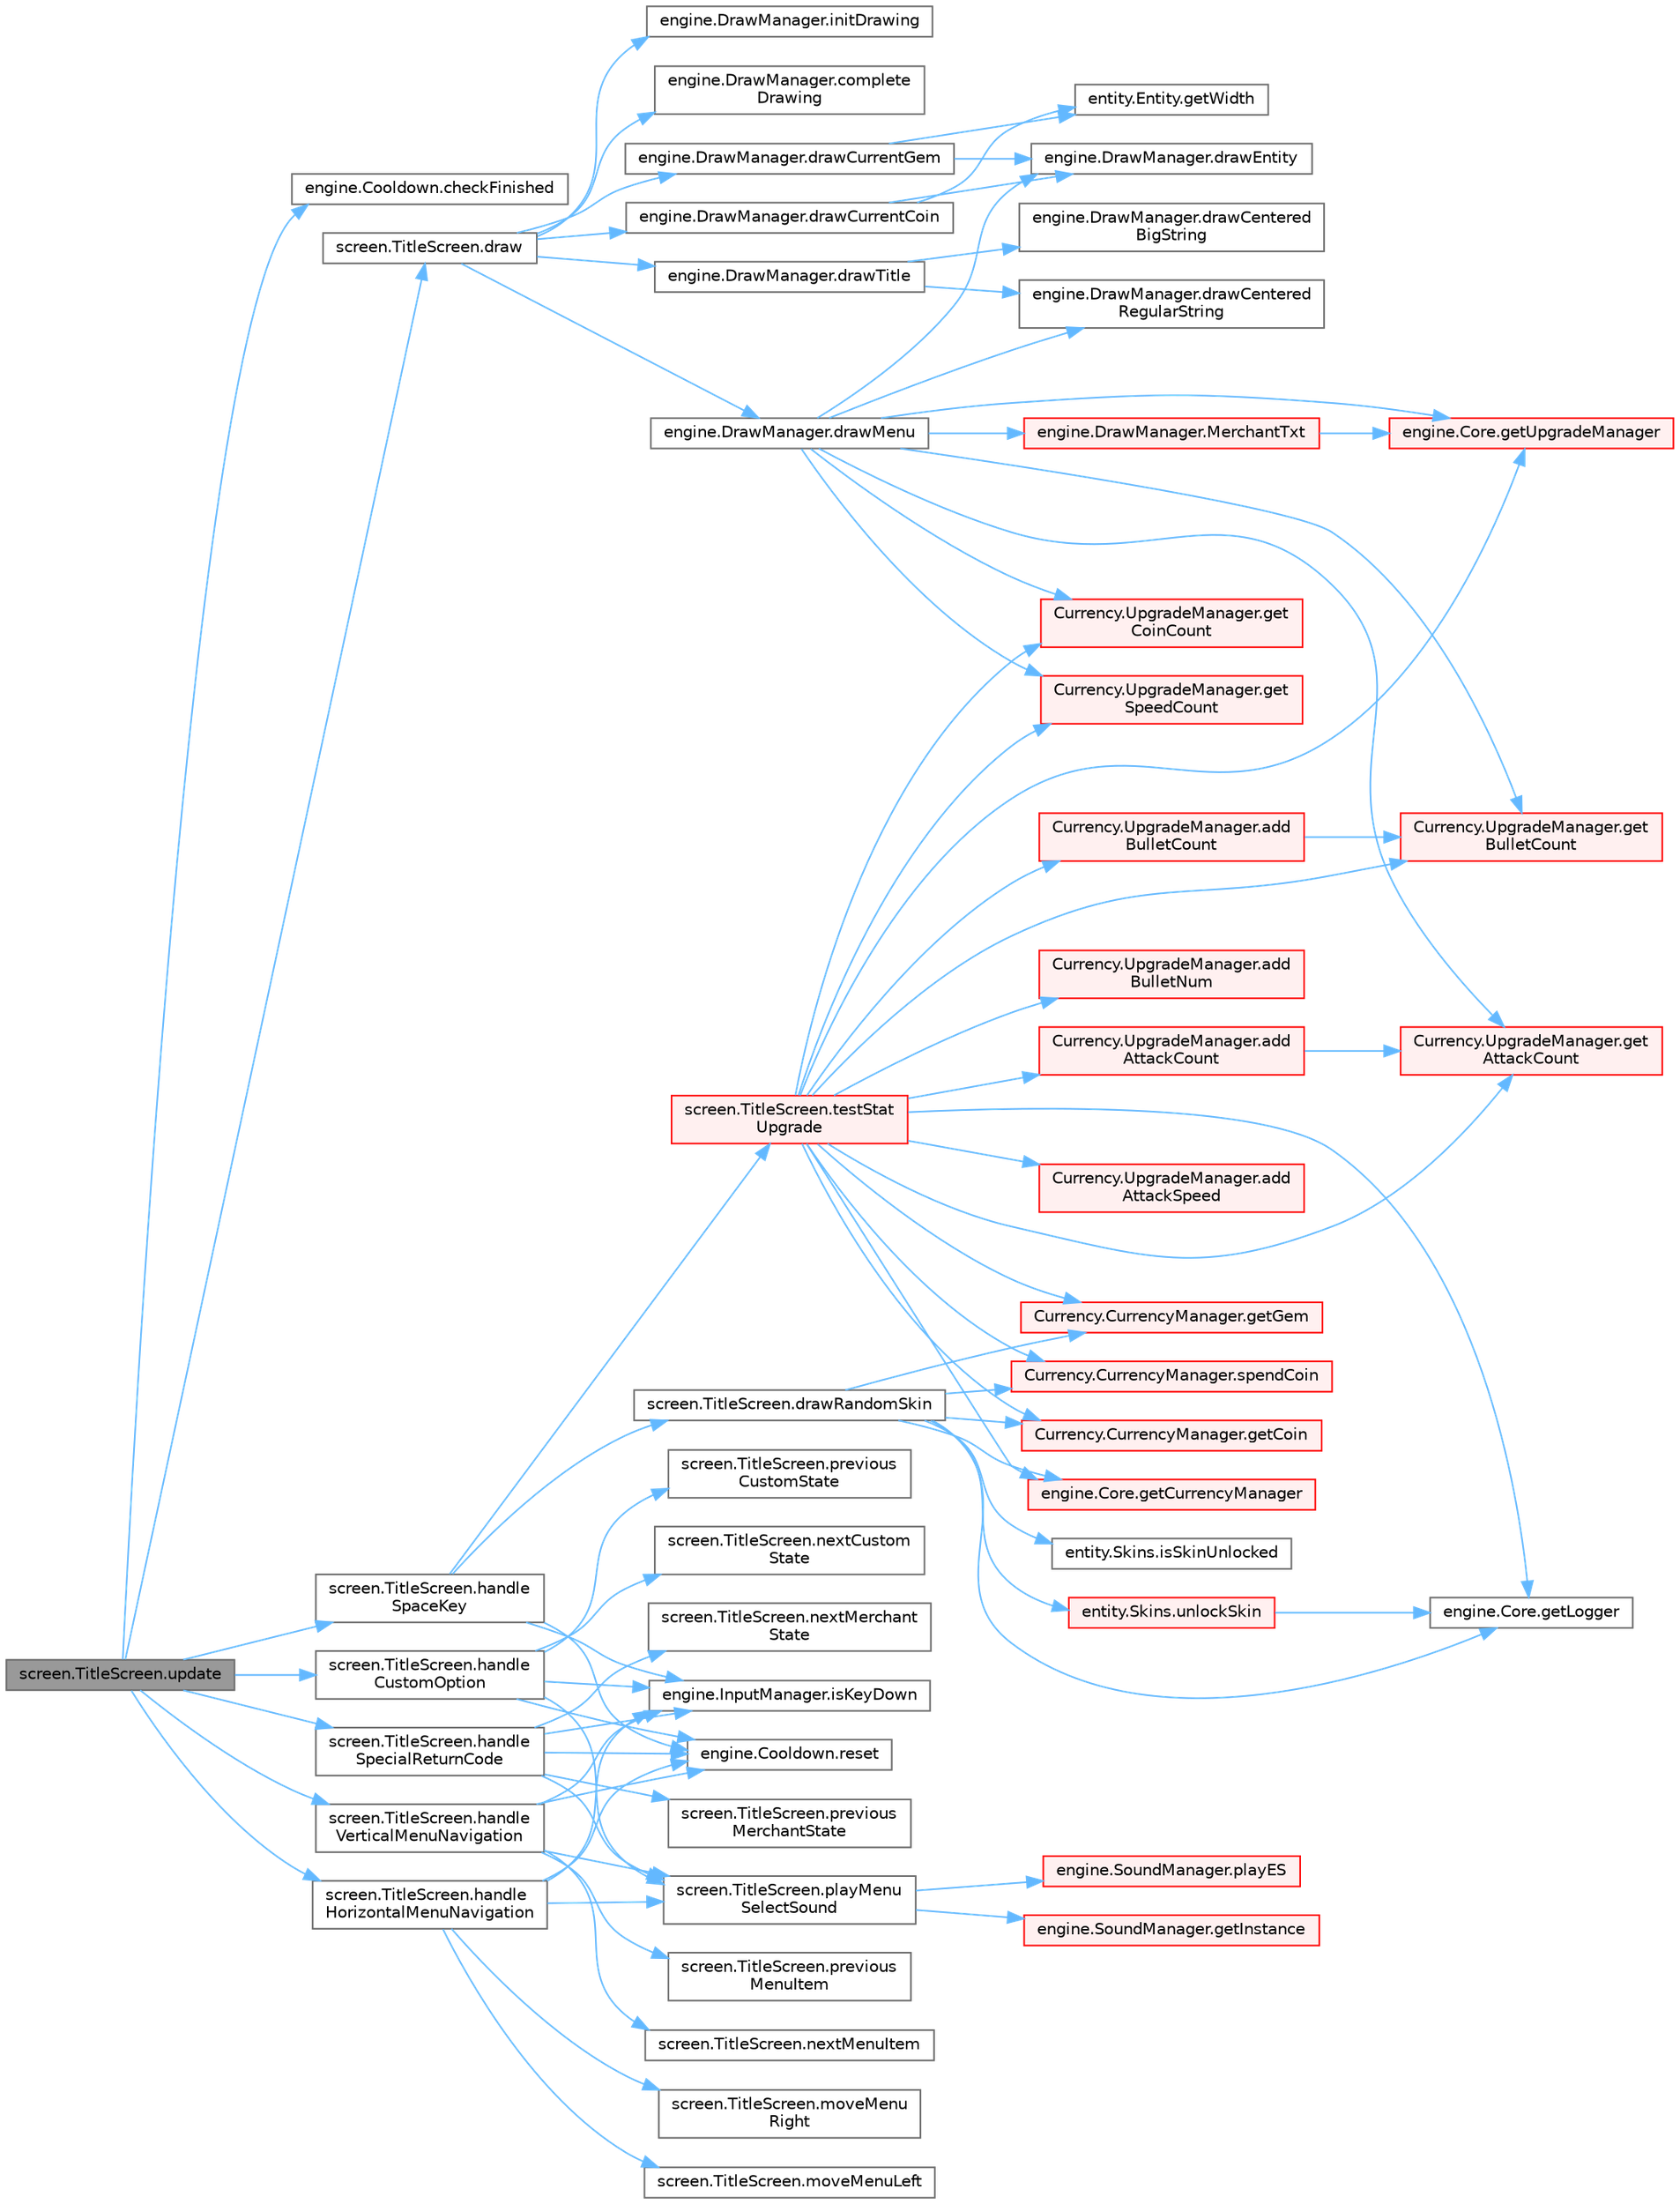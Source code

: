 digraph "screen.TitleScreen.update"
{
 // LATEX_PDF_SIZE
  bgcolor="transparent";
  edge [fontname=Helvetica,fontsize=10,labelfontname=Helvetica,labelfontsize=10];
  node [fontname=Helvetica,fontsize=10,shape=box,height=0.2,width=0.4];
  rankdir="LR";
  Node1 [id="Node000001",label="screen.TitleScreen.update",height=0.2,width=0.4,color="gray40", fillcolor="grey60", style="filled", fontcolor="black",tooltip="Updates the elements on screen and checks for events."];
  Node1 -> Node2 [id="edge1_Node000001_Node000002",color="steelblue1",style="solid",tooltip=" "];
  Node2 [id="Node000002",label="engine.Cooldown.checkFinished",height=0.2,width=0.4,color="grey40", fillcolor="white", style="filled",URL="$classengine_1_1_cooldown.html#a941db70eb870be549e8a2b1a1fdb6793",tooltip="Checks if the cooldown is finished."];
  Node1 -> Node3 [id="edge2_Node000001_Node000003",color="steelblue1",style="solid",tooltip=" "];
  Node3 [id="Node000003",label="screen.TitleScreen.draw",height=0.2,width=0.4,color="grey40", fillcolor="white", style="filled",URL="$classscreen_1_1_title_screen.html#a6194c8e8f96a4ba27c9433bfe2a47b59",tooltip="Draws the elements associated with the screen."];
  Node3 -> Node4 [id="edge3_Node000003_Node000004",color="steelblue1",style="solid",tooltip=" "];
  Node4 [id="Node000004",label="engine.DrawManager.complete\lDrawing",height=0.2,width=0.4,color="grey40", fillcolor="white", style="filled",URL="$classengine_1_1_draw_manager.html#ad0ebafd3a3a50e5d0af5074854013cf9",tooltip="Draws the completed drawing on screen."];
  Node3 -> Node5 [id="edge4_Node000003_Node000005",color="steelblue1",style="solid",tooltip=" "];
  Node5 [id="Node000005",label="engine.DrawManager.drawCurrentCoin",height=0.2,width=0.4,color="grey40", fillcolor="white", style="filled",URL="$classengine_1_1_draw_manager.html#a8c54c7dee55db871cc24278d273660a1",tooltip="draw current coin."];
  Node5 -> Node6 [id="edge5_Node000005_Node000006",color="steelblue1",style="solid",tooltip=" "];
  Node6 [id="Node000006",label="engine.DrawManager.drawEntity",height=0.2,width=0.4,color="grey40", fillcolor="white", style="filled",URL="$classengine_1_1_draw_manager.html#a3ef1def588c0f283cf6066af12d7ad63",tooltip="Draws an entity, using the apropiate image."];
  Node5 -> Node7 [id="edge6_Node000005_Node000007",color="steelblue1",style="solid",tooltip=" "];
  Node7 [id="Node000007",label="entity.Entity.getWidth",height=0.2,width=0.4,color="grey40", fillcolor="white", style="filled",URL="$classentity_1_1_entity.html#a9eed63b7e9308461e1af62cabcbe0219",tooltip="Getter for the width of the image associated to the entity."];
  Node3 -> Node8 [id="edge7_Node000003_Node000008",color="steelblue1",style="solid",tooltip=" "];
  Node8 [id="Node000008",label="engine.DrawManager.drawCurrentGem",height=0.2,width=0.4,color="grey40", fillcolor="white", style="filled",URL="$classengine_1_1_draw_manager.html#ad709b2dbbb743c122aec703ad60956fc",tooltip=" "];
  Node8 -> Node6 [id="edge8_Node000008_Node000006",color="steelblue1",style="solid",tooltip=" "];
  Node8 -> Node7 [id="edge9_Node000008_Node000007",color="steelblue1",style="solid",tooltip=" "];
  Node3 -> Node9 [id="edge10_Node000003_Node000009",color="steelblue1",style="solid",tooltip=" "];
  Node9 [id="Node000009",label="engine.DrawManager.drawMenu",height=0.2,width=0.4,color="grey40", fillcolor="white", style="filled",URL="$classengine_1_1_draw_manager.html#aa8899ff89b1b8cb4a30c6248ab3386f4",tooltip=" "];
  Node9 -> Node10 [id="edge11_Node000009_Node000010",color="steelblue1",style="solid",tooltip=" "];
  Node10 [id="Node000010",label="engine.DrawManager.drawCentered\lRegularString",height=0.2,width=0.4,color="grey40", fillcolor="white", style="filled",URL="$classengine_1_1_draw_manager.html#a4016c7be1acc513467bcc183b5e515d0",tooltip="Draws a centered string on regular font."];
  Node9 -> Node6 [id="edge12_Node000009_Node000006",color="steelblue1",style="solid",tooltip=" "];
  Node9 -> Node11 [id="edge13_Node000009_Node000011",color="steelblue1",style="solid",tooltip=" "];
  Node11 [id="Node000011",label="Currency.UpgradeManager.get\lAttackCount",height=0.2,width=0.4,color="red", fillcolor="#FFF0F0", style="filled",URL="$class_currency_1_1_upgrade_manager.html#a6aca11c8c3e8843e1ccf77db46e77f81",tooltip=" "];
  Node9 -> Node14 [id="edge14_Node000009_Node000014",color="steelblue1",style="solid",tooltip=" "];
  Node14 [id="Node000014",label="Currency.UpgradeManager.get\lBulletCount",height=0.2,width=0.4,color="red", fillcolor="#FFF0F0", style="filled",URL="$class_currency_1_1_upgrade_manager.html#a441f7b00f574f2983eb820da14859c90",tooltip=" "];
  Node9 -> Node15 [id="edge15_Node000009_Node000015",color="steelblue1",style="solid",tooltip=" "];
  Node15 [id="Node000015",label="Currency.UpgradeManager.get\lCoinCount",height=0.2,width=0.4,color="red", fillcolor="#FFF0F0", style="filled",URL="$class_currency_1_1_upgrade_manager.html#a844307409f17776337700a8cdfe782d3",tooltip=" "];
  Node9 -> Node16 [id="edge16_Node000009_Node000016",color="steelblue1",style="solid",tooltip=" "];
  Node16 [id="Node000016",label="Currency.UpgradeManager.get\lSpeedCount",height=0.2,width=0.4,color="red", fillcolor="#FFF0F0", style="filled",URL="$class_currency_1_1_upgrade_manager.html#a479de1e29f667e75a488a99f56075541",tooltip=" "];
  Node9 -> Node17 [id="edge17_Node000009_Node000017",color="steelblue1",style="solid",tooltip=" "];
  Node17 [id="Node000017",label="engine.Core.getUpgradeManager",height=0.2,width=0.4,color="red", fillcolor="#FFF0F0", style="filled",URL="$classengine_1_1_core.html#a3b39da2cc59c57cfa84fb9567ad1fec5",tooltip="Controls access to the currency manager."];
  Node9 -> Node27 [id="edge18_Node000009_Node000027",color="steelblue1",style="solid",tooltip=" "];
  Node27 [id="Node000027",label="engine.DrawManager.MerchantTxt",height=0.2,width=0.4,color="red", fillcolor="#FFF0F0", style="filled",URL="$classengine_1_1_draw_manager.html#aa78bf3e4414404d78091953b914cc4d5",tooltip=" "];
  Node27 -> Node17 [id="edge19_Node000027_Node000017",color="steelblue1",style="solid",tooltip=" "];
  Node3 -> Node36 [id="edge20_Node000003_Node000036",color="steelblue1",style="solid",tooltip=" "];
  Node36 [id="Node000036",label="engine.DrawManager.drawTitle",height=0.2,width=0.4,color="grey40", fillcolor="white", style="filled",URL="$classengine_1_1_draw_manager.html#a9717db7825e6ee5989a8afb98eb11461",tooltip="Draws game title."];
  Node36 -> Node37 [id="edge21_Node000036_Node000037",color="steelblue1",style="solid",tooltip=" "];
  Node37 [id="Node000037",label="engine.DrawManager.drawCentered\lBigString",height=0.2,width=0.4,color="grey40", fillcolor="white", style="filled",URL="$classengine_1_1_draw_manager.html#a01d2cd207f7553b79e0f73972acd514c",tooltip="Draws a centered string on big font."];
  Node36 -> Node10 [id="edge22_Node000036_Node000010",color="steelblue1",style="solid",tooltip=" "];
  Node3 -> Node38 [id="edge23_Node000003_Node000038",color="steelblue1",style="solid",tooltip=" "];
  Node38 [id="Node000038",label="engine.DrawManager.initDrawing",height=0.2,width=0.4,color="grey40", fillcolor="white", style="filled",URL="$classengine_1_1_draw_manager.html#a4e020955bc763452deba09367dbcf30d",tooltip="First part of the drawing process."];
  Node1 -> Node39 [id="edge24_Node000001_Node000039",color="steelblue1",style="solid",tooltip=" "];
  Node39 [id="Node000039",label="screen.TitleScreen.handle\lCustomOption",height=0.2,width=0.4,color="grey40", fillcolor="white", style="filled",URL="$classscreen_1_1_title_screen.html#aa096a9853f7b30afa52f751bccf0698d",tooltip=" "];
  Node39 -> Node40 [id="edge25_Node000039_Node000040",color="steelblue1",style="solid",tooltip=" "];
  Node40 [id="Node000040",label="engine.InputManager.isKeyDown",height=0.2,width=0.4,color="grey40", fillcolor="white", style="filled",URL="$classengine_1_1_input_manager.html#ae11d2d2ce4f137384c4c51e2341f2d28",tooltip="Returns true if the provided key is currently pressed."];
  Node39 -> Node41 [id="edge26_Node000039_Node000041",color="steelblue1",style="solid",tooltip=" "];
  Node41 [id="Node000041",label="screen.TitleScreen.nextCustom\lState",height=0.2,width=0.4,color="grey40", fillcolor="white", style="filled",URL="$classscreen_1_1_title_screen.html#a5b9940b0d2f673f287c889c9e7bfc066",tooltip=" "];
  Node39 -> Node42 [id="edge27_Node000039_Node000042",color="steelblue1",style="solid",tooltip=" "];
  Node42 [id="Node000042",label="screen.TitleScreen.playMenu\lSelectSound",height=0.2,width=0.4,color="grey40", fillcolor="white", style="filled",URL="$classscreen_1_1_title_screen.html#a39cf4d27efb908139820cdfbe0318e1b",tooltip=" "];
  Node42 -> Node43 [id="edge28_Node000042_Node000043",color="steelblue1",style="solid",tooltip=" "];
  Node43 [id="Node000043",label="engine.SoundManager.getInstance",height=0.2,width=0.4,color="red", fillcolor="#FFF0F0", style="filled",URL="$classengine_1_1_sound_manager.html#a4e6f0b41bd8568517ad66a9407a77fea",tooltip=" "];
  Node42 -> Node47 [id="edge29_Node000042_Node000047",color="steelblue1",style="solid",tooltip=" "];
  Node47 [id="Node000047",label="engine.SoundManager.playES",height=0.2,width=0.4,color="red", fillcolor="#FFF0F0", style="filled",URL="$classengine_1_1_sound_manager.html#af326739e7c567da7bedf9a07eff7e232",tooltip=" "];
  Node39 -> Node49 [id="edge30_Node000039_Node000049",color="steelblue1",style="solid",tooltip=" "];
  Node49 [id="Node000049",label="screen.TitleScreen.previous\lCustomState",height=0.2,width=0.4,color="grey40", fillcolor="white", style="filled",URL="$classscreen_1_1_title_screen.html#aec6002e97269521e6f3d829fed624977",tooltip=" "];
  Node39 -> Node50 [id="edge31_Node000039_Node000050",color="steelblue1",style="solid",tooltip=" "];
  Node50 [id="Node000050",label="engine.Cooldown.reset",height=0.2,width=0.4,color="grey40", fillcolor="white", style="filled",URL="$classengine_1_1_cooldown.html#abcb3cea769834552c6a81075f5d17dc7",tooltip="Restarts the cooldown."];
  Node1 -> Node51 [id="edge32_Node000001_Node000051",color="steelblue1",style="solid",tooltip=" "];
  Node51 [id="Node000051",label="screen.TitleScreen.handle\lHorizontalMenuNavigation",height=0.2,width=0.4,color="grey40", fillcolor="white", style="filled",URL="$classscreen_1_1_title_screen.html#a4cea29053a302903adb24c481f73ef32",tooltip=" "];
  Node51 -> Node40 [id="edge33_Node000051_Node000040",color="steelblue1",style="solid",tooltip=" "];
  Node51 -> Node52 [id="edge34_Node000051_Node000052",color="steelblue1",style="solid",tooltip=" "];
  Node52 [id="Node000052",label="screen.TitleScreen.moveMenuLeft",height=0.2,width=0.4,color="grey40", fillcolor="white", style="filled",URL="$classscreen_1_1_title_screen.html#a808e9f2ac43e7bad7ec865c11a05810a",tooltip=" "];
  Node51 -> Node53 [id="edge35_Node000051_Node000053",color="steelblue1",style="solid",tooltip=" "];
  Node53 [id="Node000053",label="screen.TitleScreen.moveMenu\lRight",height=0.2,width=0.4,color="grey40", fillcolor="white", style="filled",URL="$classscreen_1_1_title_screen.html#ad015a2331c3cff2bbef5815f8cb546a3",tooltip=" "];
  Node51 -> Node42 [id="edge36_Node000051_Node000042",color="steelblue1",style="solid",tooltip=" "];
  Node51 -> Node50 [id="edge37_Node000051_Node000050",color="steelblue1",style="solid",tooltip=" "];
  Node1 -> Node54 [id="edge38_Node000001_Node000054",color="steelblue1",style="solid",tooltip=" "];
  Node54 [id="Node000054",label="screen.TitleScreen.handle\lSpaceKey",height=0.2,width=0.4,color="grey40", fillcolor="white", style="filled",URL="$classscreen_1_1_title_screen.html#aecedcd5e961b0da973cf9ef5c37ece6c",tooltip=" "];
  Node54 -> Node55 [id="edge39_Node000054_Node000055",color="steelblue1",style="solid",tooltip=" "];
  Node55 [id="Node000055",label="screen.TitleScreen.drawRandomSkin",height=0.2,width=0.4,color="grey40", fillcolor="white", style="filled",URL="$classscreen_1_1_title_screen.html#a7fd5b09abe3bec0ab469b9cf6c8153b9",tooltip=" "];
  Node55 -> Node56 [id="edge40_Node000055_Node000056",color="steelblue1",style="solid",tooltip=" "];
  Node56 [id="Node000056",label="Currency.CurrencyManager.getCoin",height=0.2,width=0.4,color="red", fillcolor="#FFF0F0", style="filled",URL="$class_currency_1_1_currency_manager.html#ad75a02b614082f8fdef5d7c048ad9d0f",tooltip=" "];
  Node55 -> Node60 [id="edge41_Node000055_Node000060",color="steelblue1",style="solid",tooltip=" "];
  Node60 [id="Node000060",label="engine.Core.getCurrencyManager",height=0.2,width=0.4,color="red", fillcolor="#FFF0F0", style="filled",URL="$classengine_1_1_core.html#af6af7caff5e9b89c8bf5d801095f726d",tooltip="Controls access to the currency manager."];
  Node55 -> Node63 [id="edge42_Node000055_Node000063",color="steelblue1",style="solid",tooltip=" "];
  Node63 [id="Node000063",label="Currency.CurrencyManager.getGem",height=0.2,width=0.4,color="red", fillcolor="#FFF0F0", style="filled",URL="$class_currency_1_1_currency_manager.html#a6d54c6e9a3450216100977059f13d2be",tooltip=" "];
  Node55 -> Node23 [id="edge43_Node000055_Node000023",color="steelblue1",style="solid",tooltip=" "];
  Node23 [id="Node000023",label="engine.Core.getLogger",height=0.2,width=0.4,color="grey40", fillcolor="white", style="filled",URL="$classengine_1_1_core.html#a89349dea52049be064320358db9412a2",tooltip="Controls access to the logger."];
  Node55 -> Node65 [id="edge44_Node000055_Node000065",color="steelblue1",style="solid",tooltip=" "];
  Node65 [id="Node000065",label="entity.Skins.isSkinUnlocked",height=0.2,width=0.4,color="grey40", fillcolor="white", style="filled",URL="$classentity_1_1_skins.html#adeb698d689c522787ab625b2ceb28ff4",tooltip=" "];
  Node55 -> Node66 [id="edge45_Node000055_Node000066",color="steelblue1",style="solid",tooltip=" "];
  Node66 [id="Node000066",label="Currency.CurrencyManager.spendCoin",height=0.2,width=0.4,color="red", fillcolor="#FFF0F0", style="filled",URL="$class_currency_1_1_currency_manager.html#ab7e40f848f115d255c2f6d62fcb23520",tooltip="Consume as much coin as the amount you have (cannot spend more than you currently have)."];
  Node55 -> Node68 [id="edge46_Node000055_Node000068",color="steelblue1",style="solid",tooltip=" "];
  Node68 [id="Node000068",label="entity.Skins.unlockSkin",height=0.2,width=0.4,color="red", fillcolor="#FFF0F0", style="filled",URL="$classentity_1_1_skins.html#a4e0ef4d22d9493b0f374a0148787a1dd",tooltip=" "];
  Node68 -> Node23 [id="edge47_Node000068_Node000023",color="steelblue1",style="solid",tooltip=" "];
  Node54 -> Node40 [id="edge48_Node000054_Node000040",color="steelblue1",style="solid",tooltip=" "];
  Node54 -> Node50 [id="edge49_Node000054_Node000050",color="steelblue1",style="solid",tooltip=" "];
  Node54 -> Node75 [id="edge50_Node000054_Node000075",color="steelblue1",style="solid",tooltip=" "];
  Node75 [id="Node000075",label="screen.TitleScreen.testStat\lUpgrade",height=0.2,width=0.4,color="red", fillcolor="#FFF0F0", style="filled",URL="$classscreen_1_1_title_screen.html#a64bde84610fa44a3ef12fcf017ef3217",tooltip="runs when player do buying things when store system is ready – unwrap annotated code and rename this ..."];
  Node75 -> Node76 [id="edge51_Node000075_Node000076",color="steelblue1",style="solid",tooltip=" "];
  Node76 [id="Node000076",label="Currency.UpgradeManager.add\lAttackCount",height=0.2,width=0.4,color="red", fillcolor="#FFF0F0", style="filled",URL="$class_currency_1_1_upgrade_manager.html#a152c21ca0c3a0c21a640b8278aa29fc6",tooltip=" "];
  Node76 -> Node11 [id="edge52_Node000076_Node000011",color="steelblue1",style="solid",tooltip=" "];
  Node75 -> Node77 [id="edge53_Node000075_Node000077",color="steelblue1",style="solid",tooltip=" "];
  Node77 [id="Node000077",label="Currency.UpgradeManager.add\lAttackSpeed",height=0.2,width=0.4,color="red", fillcolor="#FFF0F0", style="filled",URL="$class_currency_1_1_upgrade_manager.html#aefbfd2de7aec68c5ed0c30396815711d",tooltip="Add to the current attack speed."];
  Node75 -> Node80 [id="edge54_Node000075_Node000080",color="steelblue1",style="solid",tooltip=" "];
  Node80 [id="Node000080",label="Currency.UpgradeManager.add\lBulletCount",height=0.2,width=0.4,color="red", fillcolor="#FFF0F0", style="filled",URL="$class_currency_1_1_upgrade_manager.html#a1dda24dee81dc5f3d8f2213a6871ba88",tooltip=" "];
  Node80 -> Node14 [id="edge55_Node000080_Node000014",color="steelblue1",style="solid",tooltip=" "];
  Node75 -> Node81 [id="edge56_Node000075_Node000081",color="steelblue1",style="solid",tooltip=" "];
  Node81 [id="Node000081",label="Currency.UpgradeManager.add\lBulletNum",height=0.2,width=0.4,color="red", fillcolor="#FFF0F0", style="filled",URL="$class_currency_1_1_upgrade_manager.html#a9498e5b69e2ab28d266cdb1be897a790",tooltip=" "];
  Node75 -> Node11 [id="edge57_Node000075_Node000011",color="steelblue1",style="solid",tooltip=" "];
  Node75 -> Node14 [id="edge58_Node000075_Node000014",color="steelblue1",style="solid",tooltip=" "];
  Node75 -> Node56 [id="edge59_Node000075_Node000056",color="steelblue1",style="solid",tooltip=" "];
  Node75 -> Node15 [id="edge60_Node000075_Node000015",color="steelblue1",style="solid",tooltip=" "];
  Node75 -> Node60 [id="edge61_Node000075_Node000060",color="steelblue1",style="solid",tooltip=" "];
  Node75 -> Node63 [id="edge62_Node000075_Node000063",color="steelblue1",style="solid",tooltip=" "];
  Node75 -> Node23 [id="edge63_Node000075_Node000023",color="steelblue1",style="solid",tooltip=" "];
  Node75 -> Node16 [id="edge64_Node000075_Node000016",color="steelblue1",style="solid",tooltip=" "];
  Node75 -> Node17 [id="edge65_Node000075_Node000017",color="steelblue1",style="solid",tooltip=" "];
  Node75 -> Node66 [id="edge66_Node000075_Node000066",color="steelblue1",style="solid",tooltip=" "];
  Node1 -> Node93 [id="edge67_Node000001_Node000093",color="steelblue1",style="solid",tooltip=" "];
  Node93 [id="Node000093",label="screen.TitleScreen.handle\lSpecialReturnCode",height=0.2,width=0.4,color="grey40", fillcolor="white", style="filled",URL="$classscreen_1_1_title_screen.html#a13e1bc224668add219c9a8544a8d8f34",tooltip=" "];
  Node93 -> Node40 [id="edge68_Node000093_Node000040",color="steelblue1",style="solid",tooltip=" "];
  Node93 -> Node94 [id="edge69_Node000093_Node000094",color="steelblue1",style="solid",tooltip=" "];
  Node94 [id="Node000094",label="screen.TitleScreen.nextMerchant\lState",height=0.2,width=0.4,color="grey40", fillcolor="white", style="filled",URL="$classscreen_1_1_title_screen.html#a7488ce239dfcf8b57c1881981f359c82",tooltip=" "];
  Node93 -> Node42 [id="edge70_Node000093_Node000042",color="steelblue1",style="solid",tooltip=" "];
  Node93 -> Node95 [id="edge71_Node000093_Node000095",color="steelblue1",style="solid",tooltip=" "];
  Node95 [id="Node000095",label="screen.TitleScreen.previous\lMerchantState",height=0.2,width=0.4,color="grey40", fillcolor="white", style="filled",URL="$classscreen_1_1_title_screen.html#a8f85e552a50cef41b922430154881e47",tooltip=" "];
  Node93 -> Node50 [id="edge72_Node000093_Node000050",color="steelblue1",style="solid",tooltip=" "];
  Node1 -> Node96 [id="edge73_Node000001_Node000096",color="steelblue1",style="solid",tooltip=" "];
  Node96 [id="Node000096",label="screen.TitleScreen.handle\lVerticalMenuNavigation",height=0.2,width=0.4,color="grey40", fillcolor="white", style="filled",URL="$classscreen_1_1_title_screen.html#a26c6225edd92e784057fc7bc2df4b88c",tooltip=" "];
  Node96 -> Node40 [id="edge74_Node000096_Node000040",color="steelblue1",style="solid",tooltip=" "];
  Node96 -> Node97 [id="edge75_Node000096_Node000097",color="steelblue1",style="solid",tooltip=" "];
  Node97 [id="Node000097",label="screen.TitleScreen.nextMenuItem",height=0.2,width=0.4,color="grey40", fillcolor="white", style="filled",URL="$classscreen_1_1_title_screen.html#ab8bcbd4bbb7350a689bb7922de88f997",tooltip=" "];
  Node96 -> Node42 [id="edge76_Node000096_Node000042",color="steelblue1",style="solid",tooltip=" "];
  Node96 -> Node98 [id="edge77_Node000096_Node000098",color="steelblue1",style="solid",tooltip=" "];
  Node98 [id="Node000098",label="screen.TitleScreen.previous\lMenuItem",height=0.2,width=0.4,color="grey40", fillcolor="white", style="filled",URL="$classscreen_1_1_title_screen.html#a5b10945ac76119a61f4572408f9c5532",tooltip="Shifts the focus to the previous menu item."];
  Node96 -> Node50 [id="edge78_Node000096_Node000050",color="steelblue1",style="solid",tooltip=" "];
}
